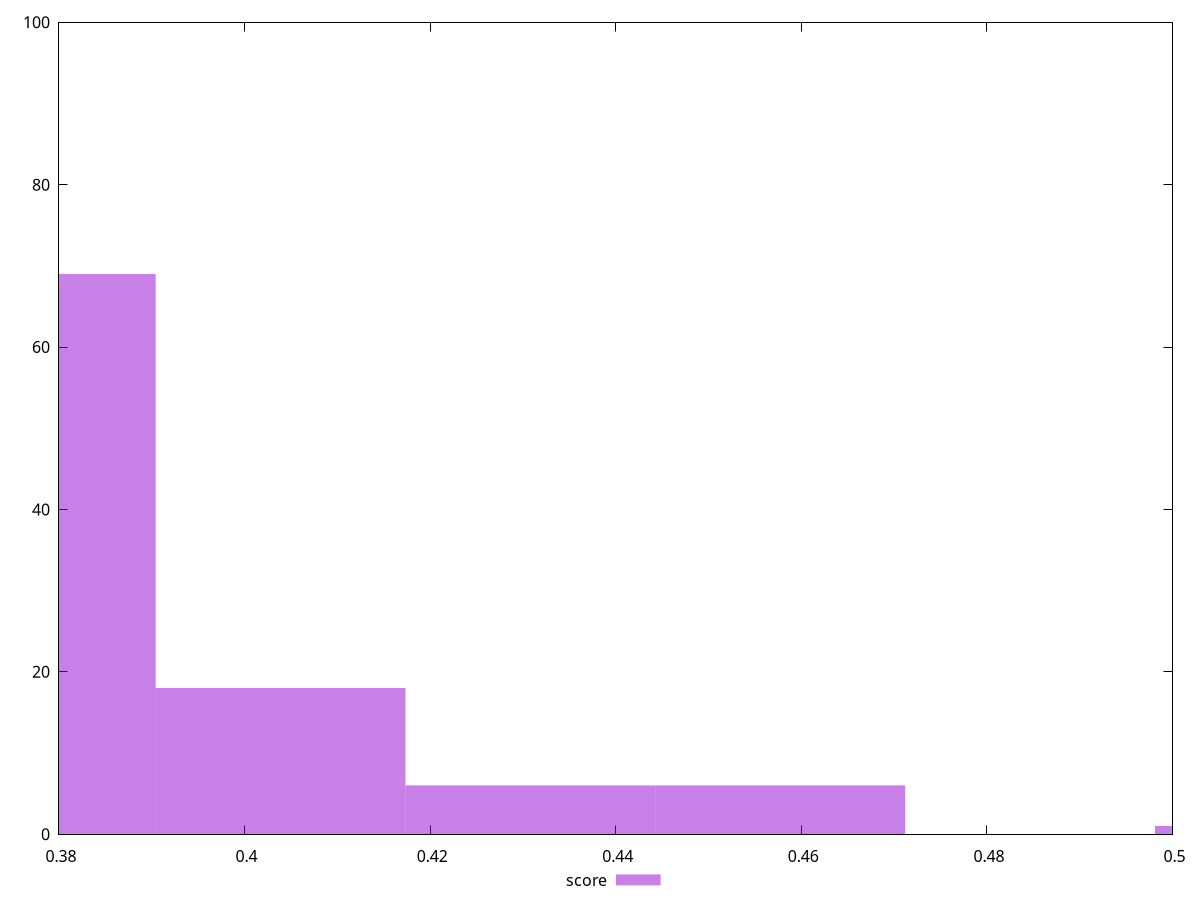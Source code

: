 reset

$score <<EOF
0.511578989142824 1
0.3769529393683966 69
0.4038781493232821 18
0.43080335927816754 6
0.457728569233053 6
EOF

set key outside below
set boxwidth 0.02692520995488547
set xrange [0.38:0.5]
set yrange [0:100]
set trange [0:100]
set style fill transparent solid 0.5 noborder
set terminal svg size 640, 490 enhanced background rgb 'white'
set output "reprap/uses-webp-images/samples/pages/score/histogram.svg"

plot $score title "score" with boxes

reset

